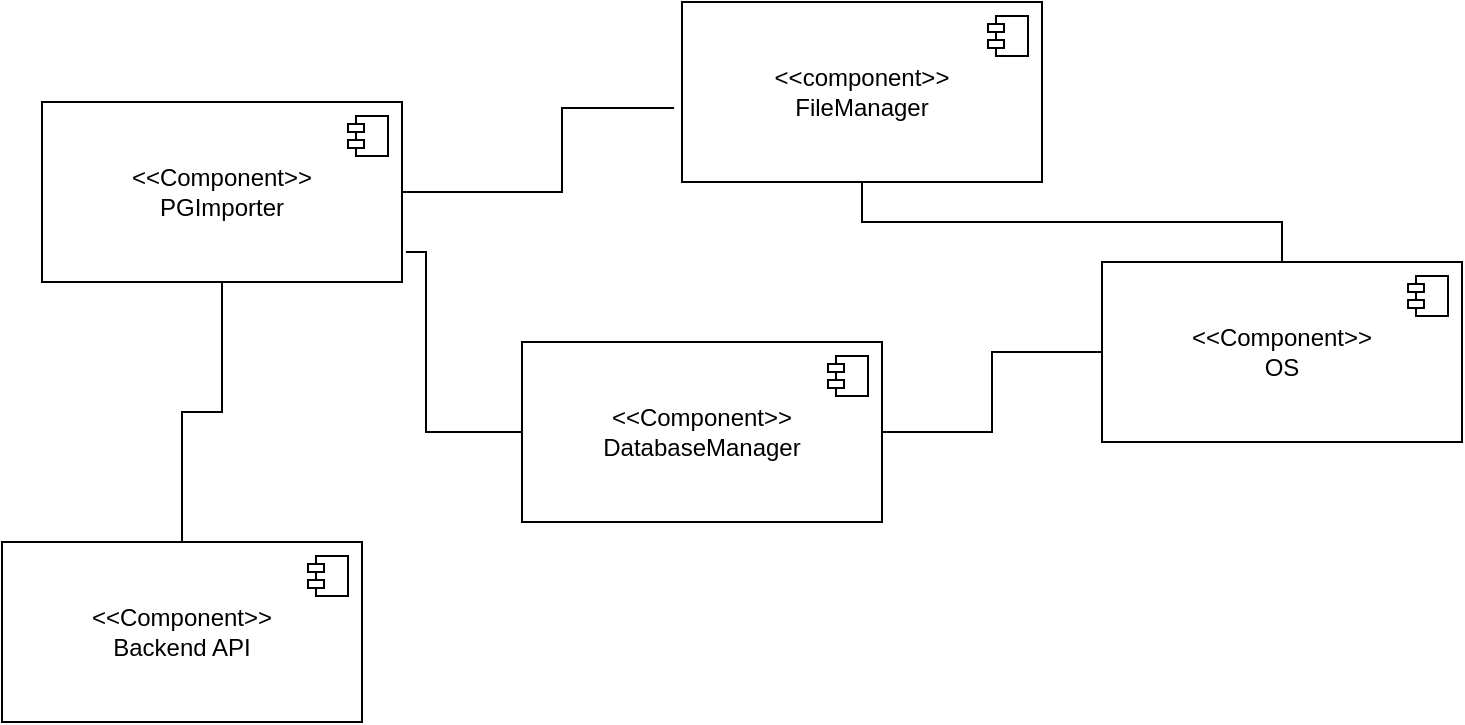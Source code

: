 <mxfile version="22.0.4" type="github">
  <diagram name="Page-1" id="IeNJhMvXXrw2tTQfzOo9">
    <mxGraphModel dx="2954" dy="1110" grid="1" gridSize="10" guides="1" tooltips="1" connect="1" arrows="1" fold="1" page="1" pageScale="1" pageWidth="827" pageHeight="1169" math="0" shadow="0">
      <root>
        <mxCell id="0" />
        <mxCell id="1" parent="0" />
        <mxCell id="nER5Qw0kP3mQ0KLjEnG1-1" value="&amp;lt;&amp;lt;component&amp;gt;&amp;gt;&lt;br&gt;FileManager" style="html=1;dropTarget=0;whiteSpace=wrap;" parent="1" vertex="1">
          <mxGeometry x="389" y="180" width="180" height="90" as="geometry" />
        </mxCell>
        <mxCell id="nER5Qw0kP3mQ0KLjEnG1-2" value="" style="shape=module;jettyWidth=8;jettyHeight=4;" parent="nER5Qw0kP3mQ0KLjEnG1-1" vertex="1">
          <mxGeometry x="1" width="20" height="20" relative="1" as="geometry">
            <mxPoint x="-27" y="7" as="offset" />
          </mxGeometry>
        </mxCell>
        <mxCell id="nER5Qw0kP3mQ0KLjEnG1-16" value="" style="edgeStyle=orthogonalEdgeStyle;rounded=0;orthogonalLoop=1;jettySize=auto;html=1;endArrow=none;endFill=0;" parent="1" source="nER5Qw0kP3mQ0KLjEnG1-3" target="nER5Qw0kP3mQ0KLjEnG1-14" edge="1">
          <mxGeometry relative="1" as="geometry" />
        </mxCell>
        <mxCell id="nER5Qw0kP3mQ0KLjEnG1-3" value="&amp;lt;&amp;lt;Component&amp;gt;&amp;gt;&lt;br&gt;DatabaseManager" style="html=1;dropTarget=0;whiteSpace=wrap;" parent="1" vertex="1">
          <mxGeometry x="309" y="350" width="180" height="90" as="geometry" />
        </mxCell>
        <mxCell id="nER5Qw0kP3mQ0KLjEnG1-4" value="" style="shape=module;jettyWidth=8;jettyHeight=4;" parent="nER5Qw0kP3mQ0KLjEnG1-3" vertex="1">
          <mxGeometry x="1" width="20" height="20" relative="1" as="geometry">
            <mxPoint x="-27" y="7" as="offset" />
          </mxGeometry>
        </mxCell>
        <mxCell id="nER5Qw0kP3mQ0KLjEnG1-10" value="" style="edgeStyle=orthogonalEdgeStyle;rounded=0;orthogonalLoop=1;jettySize=auto;html=1;entryX=-0.022;entryY=0.589;entryDx=0;entryDy=0;entryPerimeter=0;exitX=1;exitY=0.5;exitDx=0;exitDy=0;endArrow=none;endFill=0;" parent="1" source="nER5Qw0kP3mQ0KLjEnG1-5" target="nER5Qw0kP3mQ0KLjEnG1-1" edge="1">
          <mxGeometry relative="1" as="geometry">
            <mxPoint x="399" y="395" as="targetPoint" />
            <Array as="points">
              <mxPoint x="329" y="275" />
              <mxPoint x="329" y="233" />
            </Array>
          </mxGeometry>
        </mxCell>
        <mxCell id="nER5Qw0kP3mQ0KLjEnG1-13" value="" style="edgeStyle=orthogonalEdgeStyle;rounded=0;orthogonalLoop=1;jettySize=auto;html=1;endArrow=none;endFill=0;" parent="1" source="nER5Qw0kP3mQ0KLjEnG1-5" target="nER5Qw0kP3mQ0KLjEnG1-7" edge="1">
          <mxGeometry relative="1" as="geometry">
            <mxPoint x="159" y="440" as="targetPoint" />
          </mxGeometry>
        </mxCell>
        <mxCell id="nER5Qw0kP3mQ0KLjEnG1-5" value="&amp;lt;&amp;lt;Component&amp;gt;&amp;gt;&lt;br&gt;PGImporter" style="html=1;dropTarget=0;whiteSpace=wrap;" parent="1" vertex="1">
          <mxGeometry x="69" y="230" width="180" height="90" as="geometry" />
        </mxCell>
        <mxCell id="nER5Qw0kP3mQ0KLjEnG1-6" value="" style="shape=module;jettyWidth=8;jettyHeight=4;" parent="nER5Qw0kP3mQ0KLjEnG1-5" vertex="1">
          <mxGeometry x="1" width="20" height="20" relative="1" as="geometry">
            <mxPoint x="-27" y="7" as="offset" />
          </mxGeometry>
        </mxCell>
        <mxCell id="nER5Qw0kP3mQ0KLjEnG1-7" value="&amp;lt;&amp;lt;Component&amp;gt;&amp;gt;&lt;br&gt;Backend API" style="html=1;dropTarget=0;whiteSpace=wrap;" parent="1" vertex="1">
          <mxGeometry x="49" y="450" width="180" height="90" as="geometry" />
        </mxCell>
        <mxCell id="nER5Qw0kP3mQ0KLjEnG1-8" value="" style="shape=module;jettyWidth=8;jettyHeight=4;" parent="nER5Qw0kP3mQ0KLjEnG1-7" vertex="1">
          <mxGeometry x="1" width="20" height="20" relative="1" as="geometry">
            <mxPoint x="-27" y="7" as="offset" />
          </mxGeometry>
        </mxCell>
        <mxCell id="nER5Qw0kP3mQ0KLjEnG1-11" value="" style="edgeStyle=orthogonalEdgeStyle;rounded=0;orthogonalLoop=1;jettySize=auto;html=1;entryX=0;entryY=0.5;entryDx=0;entryDy=0;exitX=1.011;exitY=0.833;exitDx=0;exitDy=0;exitPerimeter=0;endArrow=none;endFill=0;" parent="1" source="nER5Qw0kP3mQ0KLjEnG1-5" target="nER5Qw0kP3mQ0KLjEnG1-3" edge="1">
          <mxGeometry relative="1" as="geometry">
            <mxPoint x="269" y="405" as="sourcePoint" />
            <mxPoint x="395" y="243" as="targetPoint" />
            <Array as="points">
              <mxPoint x="261" y="305" />
              <mxPoint x="261" y="395" />
            </Array>
          </mxGeometry>
        </mxCell>
        <mxCell id="nER5Qw0kP3mQ0KLjEnG1-17" style="edgeStyle=orthogonalEdgeStyle;rounded=0;orthogonalLoop=1;jettySize=auto;html=1;exitX=0.5;exitY=0;exitDx=0;exitDy=0;entryX=0.5;entryY=1;entryDx=0;entryDy=0;endArrow=none;endFill=0;" parent="1" source="nER5Qw0kP3mQ0KLjEnG1-14" target="nER5Qw0kP3mQ0KLjEnG1-1" edge="1">
          <mxGeometry relative="1" as="geometry" />
        </mxCell>
        <mxCell id="nER5Qw0kP3mQ0KLjEnG1-14" value="&amp;lt;&amp;lt;Component&amp;gt;&amp;gt;&lt;br&gt;OS" style="html=1;dropTarget=0;whiteSpace=wrap;" parent="1" vertex="1">
          <mxGeometry x="599" y="310" width="180" height="90" as="geometry" />
        </mxCell>
        <mxCell id="nER5Qw0kP3mQ0KLjEnG1-15" value="" style="shape=module;jettyWidth=8;jettyHeight=4;" parent="nER5Qw0kP3mQ0KLjEnG1-14" vertex="1">
          <mxGeometry x="1" width="20" height="20" relative="1" as="geometry">
            <mxPoint x="-27" y="7" as="offset" />
          </mxGeometry>
        </mxCell>
      </root>
    </mxGraphModel>
  </diagram>
</mxfile>

